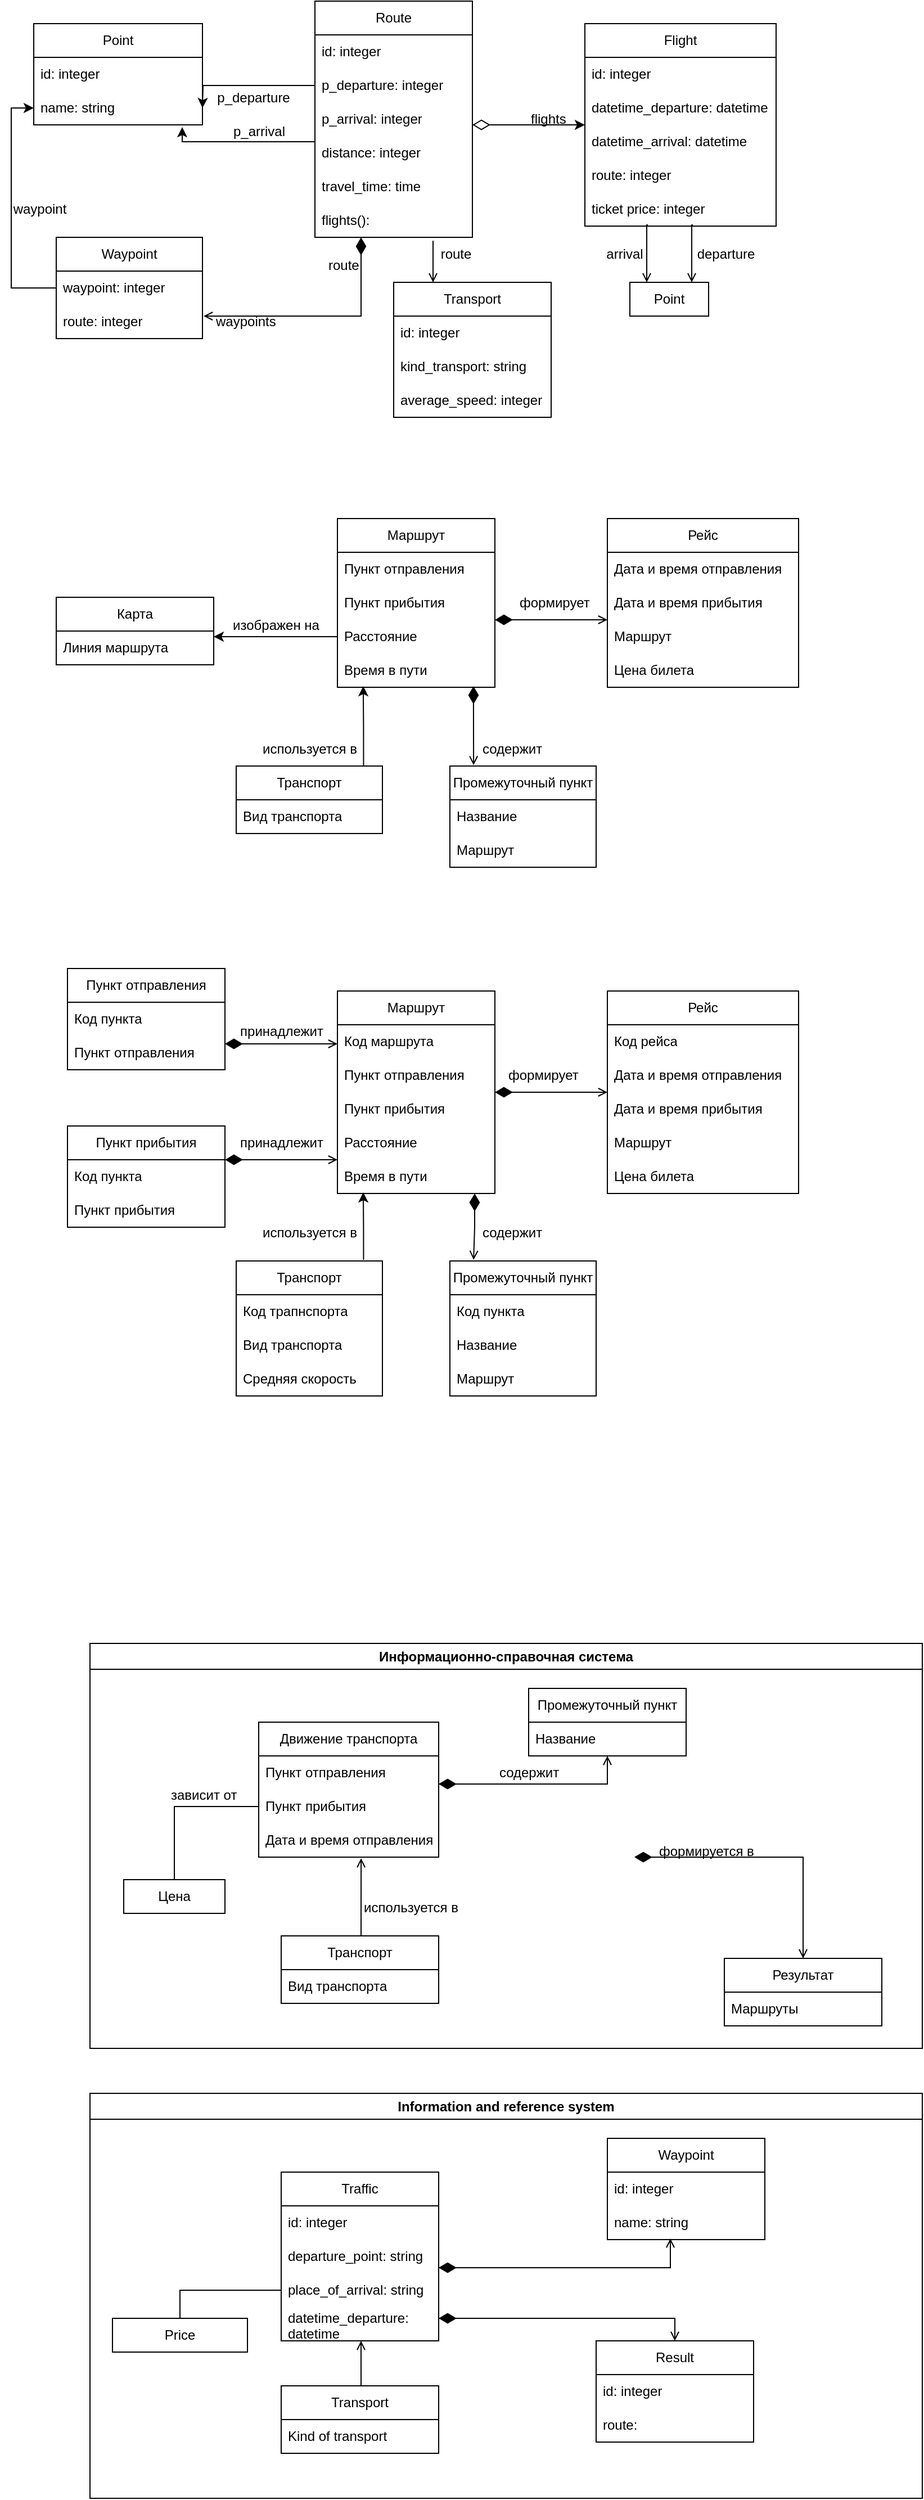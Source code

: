 <mxfile version="21.2.1" type="github">
  <diagram id="97Nrrohps93HSM1ZIezM" name="Страница 1">
    <mxGraphModel dx="1707" dy="2733" grid="1" gridSize="10" guides="1" tooltips="1" connect="1" arrows="1" fold="1" page="1" pageScale="1" pageWidth="827" pageHeight="1169" math="0" shadow="0">
      <root>
        <mxCell id="0" />
        <mxCell id="1" parent="0" />
        <mxCell id="limBzkKbLuW3zujK5Wkw-53" value="Информационно-справочная система" style="swimlane;whiteSpace=wrap;html=1;fillStyle=auto;fillColor=none;startSize=23;" parent="1" vertex="1">
          <mxGeometry x="-290" y="-40" width="740" height="360" as="geometry" />
        </mxCell>
        <mxCell id="hs1AKVTi57pS-7JipGtR-18" value="Результат" style="swimlane;fontStyle=0;childLayout=stackLayout;horizontal=1;startSize=30;horizontalStack=0;resizeParent=1;resizeParentMax=0;resizeLast=0;collapsible=1;marginBottom=0;whiteSpace=wrap;html=1;" parent="limBzkKbLuW3zujK5Wkw-53" vertex="1">
          <mxGeometry x="564" y="280" width="140" height="60" as="geometry" />
        </mxCell>
        <mxCell id="hs1AKVTi57pS-7JipGtR-19" value="Маршруты" style="text;strokeColor=none;fillColor=none;align=left;verticalAlign=middle;spacingLeft=4;spacingRight=4;overflow=hidden;points=[[0,0.5],[1,0.5]];portConstraint=eastwest;rotatable=0;whiteSpace=wrap;html=1;" parent="hs1AKVTi57pS-7JipGtR-18" vertex="1">
          <mxGeometry y="30" width="140" height="30" as="geometry" />
        </mxCell>
        <mxCell id="UtQ9GFkod9Umi4LKyU9r-1" value="Движение транспорта" style="swimlane;fontStyle=0;childLayout=stackLayout;horizontal=1;startSize=30;horizontalStack=0;resizeParent=1;resizeParentMax=0;resizeLast=0;collapsible=1;marginBottom=0;whiteSpace=wrap;html=1;" parent="limBzkKbLuW3zujK5Wkw-53" vertex="1">
          <mxGeometry x="150" y="70" width="160" height="120" as="geometry" />
        </mxCell>
        <mxCell id="UtQ9GFkod9Umi4LKyU9r-2" value="Пункт отправления" style="text;strokeColor=none;fillColor=none;align=left;verticalAlign=middle;spacingLeft=4;spacingRight=4;overflow=hidden;points=[[0,0.5],[1,0.5]];portConstraint=eastwest;rotatable=0;whiteSpace=wrap;html=1;" parent="UtQ9GFkod9Umi4LKyU9r-1" vertex="1">
          <mxGeometry y="30" width="160" height="30" as="geometry" />
        </mxCell>
        <mxCell id="UtQ9GFkod9Umi4LKyU9r-3" value="Пункт прибытия" style="text;strokeColor=none;fillColor=none;align=left;verticalAlign=middle;spacingLeft=4;spacingRight=4;overflow=hidden;points=[[0,0.5],[1,0.5]];portConstraint=eastwest;rotatable=0;whiteSpace=wrap;html=1;" parent="UtQ9GFkod9Umi4LKyU9r-1" vertex="1">
          <mxGeometry y="60" width="160" height="30" as="geometry" />
        </mxCell>
        <mxCell id="UtQ9GFkod9Umi4LKyU9r-4" value="Дата и время отправления" style="text;strokeColor=none;fillColor=none;align=left;verticalAlign=middle;spacingLeft=4;spacingRight=4;overflow=hidden;points=[[0,0.5],[1,0.5]];portConstraint=eastwest;rotatable=0;whiteSpace=wrap;html=1;" parent="UtQ9GFkod9Umi4LKyU9r-1" vertex="1">
          <mxGeometry y="90" width="160" height="30" as="geometry" />
        </mxCell>
        <mxCell id="UtQ9GFkod9Umi4LKyU9r-15" style="edgeStyle=orthogonalEdgeStyle;rounded=0;orthogonalLoop=1;jettySize=auto;html=1;exitX=0.5;exitY=0;exitDx=0;exitDy=0;endArrow=open;endFill=0;entryX=0.569;entryY=1.033;entryDx=0;entryDy=0;entryPerimeter=0;" parent="limBzkKbLuW3zujK5Wkw-53" source="UtQ9GFkod9Umi4LKyU9r-5" target="UtQ9GFkod9Umi4LKyU9r-4" edge="1">
          <mxGeometry relative="1" as="geometry">
            <mxPoint x="241" y="220" as="targetPoint" />
            <Array as="points">
              <mxPoint x="241" y="260" />
            </Array>
          </mxGeometry>
        </mxCell>
        <mxCell id="UtQ9GFkod9Umi4LKyU9r-5" value="Транспорт" style="swimlane;fontStyle=0;childLayout=stackLayout;horizontal=1;startSize=30;horizontalStack=0;resizeParent=1;resizeParentMax=0;resizeLast=0;collapsible=1;marginBottom=0;whiteSpace=wrap;html=1;" parent="limBzkKbLuW3zujK5Wkw-53" vertex="1">
          <mxGeometry x="170" y="260" width="140" height="60" as="geometry" />
        </mxCell>
        <mxCell id="UtQ9GFkod9Umi4LKyU9r-6" value="Вид транспорта" style="text;strokeColor=none;fillColor=none;align=left;verticalAlign=middle;spacingLeft=4;spacingRight=4;overflow=hidden;points=[[0,0.5],[1,0.5]];portConstraint=eastwest;rotatable=0;whiteSpace=wrap;html=1;" parent="UtQ9GFkod9Umi4LKyU9r-5" vertex="1">
          <mxGeometry y="30" width="140" height="30" as="geometry" />
        </mxCell>
        <mxCell id="UtQ9GFkod9Umi4LKyU9r-10" value="Промежуточный пункт" style="swimlane;fontStyle=0;childLayout=stackLayout;horizontal=1;startSize=30;horizontalStack=0;resizeParent=1;resizeParentMax=0;resizeLast=0;collapsible=1;marginBottom=0;whiteSpace=wrap;html=1;" parent="limBzkKbLuW3zujK5Wkw-53" vertex="1">
          <mxGeometry x="390" y="40" width="140" height="60" as="geometry" />
        </mxCell>
        <mxCell id="UtQ9GFkod9Umi4LKyU9r-11" value="Название" style="text;strokeColor=none;fillColor=none;align=left;verticalAlign=middle;spacingLeft=4;spacingRight=4;overflow=hidden;points=[[0,0.5],[1,0.5]];portConstraint=eastwest;rotatable=0;whiteSpace=wrap;html=1;" parent="UtQ9GFkod9Umi4LKyU9r-10" vertex="1">
          <mxGeometry y="30" width="140" height="30" as="geometry" />
        </mxCell>
        <mxCell id="UtQ9GFkod9Umi4LKyU9r-14" style="edgeStyle=orthogonalEdgeStyle;rounded=0;orthogonalLoop=1;jettySize=auto;html=1;exitX=1;exitY=0.833;exitDx=0;exitDy=0;startArrow=diamondThin;startFill=1;targetPerimeterSpacing=0;endSize=6;startSize=13;sourcePerimeterSpacing=0;exitPerimeter=0;endArrow=open;endFill=0;entryX=0.5;entryY=1;entryDx=0;entryDy=0;entryPerimeter=0;" parent="limBzkKbLuW3zujK5Wkw-53" source="UtQ9GFkod9Umi4LKyU9r-2" target="UtQ9GFkod9Umi4LKyU9r-11" edge="1">
          <mxGeometry relative="1" as="geometry">
            <mxPoint x="470" y="100" as="targetPoint" />
            <Array as="points">
              <mxPoint x="460" y="125" />
            </Array>
          </mxGeometry>
        </mxCell>
        <mxCell id="UtQ9GFkod9Umi4LKyU9r-24" style="edgeStyle=orthogonalEdgeStyle;rounded=0;orthogonalLoop=1;jettySize=auto;html=1;entryX=0;entryY=0.5;entryDx=0;entryDy=0;exitX=0.5;exitY=0;exitDx=0;exitDy=0;endArrow=none;endFill=0;" parent="limBzkKbLuW3zujK5Wkw-53" source="UtQ9GFkod9Umi4LKyU9r-16" target="UtQ9GFkod9Umi4LKyU9r-3" edge="1">
          <mxGeometry relative="1" as="geometry" />
        </mxCell>
        <mxCell id="UtQ9GFkod9Umi4LKyU9r-16" value="Цена" style="rounded=0;whiteSpace=wrap;html=1;" parent="limBzkKbLuW3zujK5Wkw-53" vertex="1">
          <mxGeometry x="30" y="210" width="90" height="30" as="geometry" />
        </mxCell>
        <mxCell id="UtQ9GFkod9Umi4LKyU9r-26" style="edgeStyle=orthogonalEdgeStyle;rounded=0;orthogonalLoop=1;jettySize=auto;html=1;startArrow=diamondThin;startFill=1;startSize=13;endArrow=open;endFill=0;exitX=1;exitY=0.333;exitDx=0;exitDy=0;exitPerimeter=0;entryX=0.5;entryY=0;entryDx=0;entryDy=0;" parent="limBzkKbLuW3zujK5Wkw-53" target="hs1AKVTi57pS-7JipGtR-18" edge="1">
          <mxGeometry relative="1" as="geometry">
            <mxPoint x="644" y="230" as="targetPoint" />
            <mxPoint x="484" y="189.99" as="sourcePoint" />
            <Array as="points">
              <mxPoint x="634" y="190" />
            </Array>
          </mxGeometry>
        </mxCell>
        <mxCell id="dVZdwRiWKrXidJ7NRsSz-2" value="зависит от" style="text;html=1;align=left;verticalAlign=middle;resizable=0;points=[];autosize=1;strokeColor=none;fillColor=none;" parent="limBzkKbLuW3zujK5Wkw-53" vertex="1">
          <mxGeometry x="70" y="120" width="80" height="30" as="geometry" />
        </mxCell>
        <mxCell id="dVZdwRiWKrXidJ7NRsSz-4" value="формируется в" style="text;html=1;align=left;verticalAlign=middle;resizable=0;points=[];autosize=1;strokeColor=none;fillColor=none;" parent="limBzkKbLuW3zujK5Wkw-53" vertex="1">
          <mxGeometry x="504" y="170" width="110" height="30" as="geometry" />
        </mxCell>
        <mxCell id="dVZdwRiWKrXidJ7NRsSz-5" value="используется в" style="text;html=1;align=center;verticalAlign=middle;resizable=0;points=[];autosize=1;strokeColor=none;fillColor=none;" parent="limBzkKbLuW3zujK5Wkw-53" vertex="1">
          <mxGeometry x="230" y="220" width="110" height="30" as="geometry" />
        </mxCell>
        <mxCell id="dVZdwRiWKrXidJ7NRsSz-6" value="содержит" style="text;html=1;align=center;verticalAlign=middle;resizable=0;points=[];autosize=1;strokeColor=none;fillColor=none;" parent="limBzkKbLuW3zujK5Wkw-53" vertex="1">
          <mxGeometry x="350" y="100" width="80" height="30" as="geometry" />
        </mxCell>
        <mxCell id="FtVRGpekKOMvpoK1d7Bo-1" value="Information and reference system" style="swimlane;whiteSpace=wrap;html=1;fillStyle=auto;fillColor=none;startSize=23;" parent="1" vertex="1">
          <mxGeometry x="-290" y="360" width="740" height="360" as="geometry" />
        </mxCell>
        <mxCell id="FtVRGpekKOMvpoK1d7Bo-4" value="Result" style="swimlane;fontStyle=0;childLayout=stackLayout;horizontal=1;startSize=30;horizontalStack=0;resizeParent=1;resizeParentMax=0;resizeLast=0;collapsible=1;marginBottom=0;whiteSpace=wrap;html=1;" parent="FtVRGpekKOMvpoK1d7Bo-1" vertex="1">
          <mxGeometry x="450" y="220" width="140" height="90" as="geometry" />
        </mxCell>
        <mxCell id="dVZdwRiWKrXidJ7NRsSz-14" value="id: integer" style="text;strokeColor=none;fillColor=none;align=left;verticalAlign=middle;spacingLeft=4;spacingRight=4;overflow=hidden;points=[[0,0.5],[1,0.5]];portConstraint=eastwest;rotatable=0;whiteSpace=wrap;html=1;" parent="FtVRGpekKOMvpoK1d7Bo-4" vertex="1">
          <mxGeometry y="30" width="140" height="30" as="geometry" />
        </mxCell>
        <mxCell id="FtVRGpekKOMvpoK1d7Bo-5" value="route:" style="text;strokeColor=none;fillColor=none;align=left;verticalAlign=middle;spacingLeft=4;spacingRight=4;overflow=hidden;points=[[0,0.5],[1,0.5]];portConstraint=eastwest;rotatable=0;whiteSpace=wrap;html=1;" parent="FtVRGpekKOMvpoK1d7Bo-4" vertex="1">
          <mxGeometry y="60" width="140" height="30" as="geometry" />
        </mxCell>
        <mxCell id="FtVRGpekKOMvpoK1d7Bo-6" value="Traffic" style="swimlane;fontStyle=0;childLayout=stackLayout;horizontal=1;startSize=30;horizontalStack=0;resizeParent=1;resizeParentMax=0;resizeLast=0;collapsible=1;marginBottom=0;whiteSpace=wrap;html=1;" parent="FtVRGpekKOMvpoK1d7Bo-1" vertex="1">
          <mxGeometry x="170" y="70" width="140" height="150" as="geometry" />
        </mxCell>
        <mxCell id="dVZdwRiWKrXidJ7NRsSz-12" value="id: integer" style="text;strokeColor=none;fillColor=none;align=left;verticalAlign=middle;spacingLeft=4;spacingRight=4;overflow=hidden;points=[[0,0.5],[1,0.5]];portConstraint=eastwest;rotatable=0;whiteSpace=wrap;html=1;" parent="FtVRGpekKOMvpoK1d7Bo-6" vertex="1">
          <mxGeometry y="30" width="140" height="30" as="geometry" />
        </mxCell>
        <mxCell id="FtVRGpekKOMvpoK1d7Bo-7" value="departure_point: string" style="text;strokeColor=none;fillColor=none;align=left;verticalAlign=middle;spacingLeft=4;spacingRight=4;overflow=hidden;points=[[0,0.5],[1,0.5]];portConstraint=eastwest;rotatable=0;whiteSpace=wrap;html=1;" parent="FtVRGpekKOMvpoK1d7Bo-6" vertex="1">
          <mxGeometry y="60" width="140" height="30" as="geometry" />
        </mxCell>
        <mxCell id="FtVRGpekKOMvpoK1d7Bo-8" value="place_of_arrival: string" style="text;strokeColor=none;fillColor=none;align=left;verticalAlign=middle;spacingLeft=4;spacingRight=4;overflow=hidden;points=[[0,0.5],[1,0.5]];portConstraint=eastwest;rotatable=0;whiteSpace=wrap;html=1;" parent="FtVRGpekKOMvpoK1d7Bo-6" vertex="1">
          <mxGeometry y="90" width="140" height="30" as="geometry" />
        </mxCell>
        <mxCell id="FtVRGpekKOMvpoK1d7Bo-9" value="datetime_departure: datetime" style="text;strokeColor=none;fillColor=none;align=left;verticalAlign=middle;spacingLeft=4;spacingRight=4;overflow=hidden;points=[[0,0.5],[1,0.5]];portConstraint=eastwest;rotatable=0;whiteSpace=wrap;html=1;" parent="FtVRGpekKOMvpoK1d7Bo-6" vertex="1">
          <mxGeometry y="120" width="140" height="30" as="geometry" />
        </mxCell>
        <mxCell id="FtVRGpekKOMvpoK1d7Bo-10" style="edgeStyle=orthogonalEdgeStyle;rounded=0;orthogonalLoop=1;jettySize=auto;html=1;exitX=0.5;exitY=0;exitDx=0;exitDy=0;endArrow=open;endFill=0;entryX=0.507;entryY=1;entryDx=0;entryDy=0;entryPerimeter=0;" parent="FtVRGpekKOMvpoK1d7Bo-1" source="FtVRGpekKOMvpoK1d7Bo-11" target="FtVRGpekKOMvpoK1d7Bo-9" edge="1">
          <mxGeometry relative="1" as="geometry">
            <mxPoint x="210" y="220" as="targetPoint" />
            <Array as="points">
              <mxPoint x="241" y="260" />
            </Array>
          </mxGeometry>
        </mxCell>
        <mxCell id="FtVRGpekKOMvpoK1d7Bo-11" value="Transport" style="swimlane;fontStyle=0;childLayout=stackLayout;horizontal=1;startSize=30;horizontalStack=0;resizeParent=1;resizeParentMax=0;resizeLast=0;collapsible=1;marginBottom=0;whiteSpace=wrap;html=1;" parent="FtVRGpekKOMvpoK1d7Bo-1" vertex="1">
          <mxGeometry x="170" y="260" width="140" height="60" as="geometry" />
        </mxCell>
        <mxCell id="FtVRGpekKOMvpoK1d7Bo-12" value="Kind of transport" style="text;strokeColor=none;fillColor=none;align=left;verticalAlign=middle;spacingLeft=4;spacingRight=4;overflow=hidden;points=[[0,0.5],[1,0.5]];portConstraint=eastwest;rotatable=0;whiteSpace=wrap;html=1;" parent="FtVRGpekKOMvpoK1d7Bo-11" vertex="1">
          <mxGeometry y="30" width="140" height="30" as="geometry" />
        </mxCell>
        <mxCell id="FtVRGpekKOMvpoK1d7Bo-13" value="Waypoint" style="swimlane;fontStyle=0;childLayout=stackLayout;horizontal=1;startSize=30;horizontalStack=0;resizeParent=1;resizeParentMax=0;resizeLast=0;collapsible=1;marginBottom=0;whiteSpace=wrap;html=1;" parent="FtVRGpekKOMvpoK1d7Bo-1" vertex="1">
          <mxGeometry x="460" y="40" width="140" height="90" as="geometry" />
        </mxCell>
        <mxCell id="dVZdwRiWKrXidJ7NRsSz-13" value="id: integer" style="text;strokeColor=none;fillColor=none;align=left;verticalAlign=middle;spacingLeft=4;spacingRight=4;overflow=hidden;points=[[0,0.5],[1,0.5]];portConstraint=eastwest;rotatable=0;whiteSpace=wrap;html=1;" parent="FtVRGpekKOMvpoK1d7Bo-13" vertex="1">
          <mxGeometry y="30" width="140" height="30" as="geometry" />
        </mxCell>
        <mxCell id="FtVRGpekKOMvpoK1d7Bo-14" value="name: string" style="text;strokeColor=none;fillColor=none;align=left;verticalAlign=middle;spacingLeft=4;spacingRight=4;overflow=hidden;points=[[0,0.5],[1,0.5]];portConstraint=eastwest;rotatable=0;whiteSpace=wrap;html=1;" parent="FtVRGpekKOMvpoK1d7Bo-13" vertex="1">
          <mxGeometry y="60" width="140" height="30" as="geometry" />
        </mxCell>
        <mxCell id="FtVRGpekKOMvpoK1d7Bo-15" style="edgeStyle=orthogonalEdgeStyle;rounded=0;orthogonalLoop=1;jettySize=auto;html=1;entryX=0.4;entryY=0.967;entryDx=0;entryDy=0;entryPerimeter=0;exitX=1;exitY=0.833;exitDx=0;exitDy=0;startArrow=diamondThin;startFill=1;targetPerimeterSpacing=0;endSize=6;startSize=13;sourcePerimeterSpacing=0;exitPerimeter=0;endArrow=open;endFill=0;" parent="FtVRGpekKOMvpoK1d7Bo-1" source="FtVRGpekKOMvpoK1d7Bo-7" target="FtVRGpekKOMvpoK1d7Bo-14" edge="1">
          <mxGeometry relative="1" as="geometry" />
        </mxCell>
        <mxCell id="FtVRGpekKOMvpoK1d7Bo-17" value="Price" style="rounded=0;whiteSpace=wrap;html=1;" parent="FtVRGpekKOMvpoK1d7Bo-1" vertex="1">
          <mxGeometry x="20" y="200" width="120" height="30" as="geometry" />
        </mxCell>
        <mxCell id="FtVRGpekKOMvpoK1d7Bo-18" style="edgeStyle=orthogonalEdgeStyle;rounded=0;orthogonalLoop=1;jettySize=auto;html=1;startArrow=diamondThin;startFill=1;startSize=13;endArrow=open;endFill=0;exitX=1;exitY=0.333;exitDx=0;exitDy=0;exitPerimeter=0;entryX=0.5;entryY=0;entryDx=0;entryDy=0;" parent="FtVRGpekKOMvpoK1d7Bo-1" source="FtVRGpekKOMvpoK1d7Bo-9" target="FtVRGpekKOMvpoK1d7Bo-4" edge="1">
          <mxGeometry relative="1" as="geometry">
            <mxPoint x="470" y="210" as="targetPoint" />
            <mxPoint x="320" y="170" as="sourcePoint" />
            <Array as="points">
              <mxPoint x="520" y="200" />
            </Array>
          </mxGeometry>
        </mxCell>
        <mxCell id="dVZdwRiWKrXidJ7NRsSz-7" style="edgeStyle=orthogonalEdgeStyle;rounded=0;orthogonalLoop=1;jettySize=auto;html=1;entryX=0;entryY=0.5;entryDx=0;entryDy=0;endArrow=none;endFill=0;" parent="FtVRGpekKOMvpoK1d7Bo-1" source="FtVRGpekKOMvpoK1d7Bo-17" target="FtVRGpekKOMvpoK1d7Bo-8" edge="1">
          <mxGeometry relative="1" as="geometry">
            <mxPoint x="45" y="272.5" as="sourcePoint" />
            <mxPoint x="140" y="307.5" as="targetPoint" />
          </mxGeometry>
        </mxCell>
        <mxCell id="dVZdwRiWKrXidJ7NRsSz-20" value="Промежуточный пункт" style="swimlane;fontStyle=0;childLayout=stackLayout;horizontal=1;startSize=30;horizontalStack=0;resizeParent=1;resizeParentMax=0;resizeLast=0;collapsible=1;marginBottom=0;whiteSpace=wrap;html=1;" parent="1" vertex="1">
          <mxGeometry x="30" y="-380" width="130" height="120" as="geometry" />
        </mxCell>
        <mxCell id="dVZdwRiWKrXidJ7NRsSz-52" value="Код пункта&amp;nbsp;" style="text;strokeColor=none;fillColor=none;align=left;verticalAlign=middle;spacingLeft=4;spacingRight=4;overflow=hidden;points=[[0,0.5],[1,0.5]];portConstraint=eastwest;rotatable=0;whiteSpace=wrap;html=1;" parent="dVZdwRiWKrXidJ7NRsSz-20" vertex="1">
          <mxGeometry y="30" width="130" height="30" as="geometry" />
        </mxCell>
        <mxCell id="dVZdwRiWKrXidJ7NRsSz-21" value="Название&amp;nbsp;" style="text;strokeColor=none;fillColor=none;align=left;verticalAlign=middle;spacingLeft=4;spacingRight=4;overflow=hidden;points=[[0,0.5],[1,0.5]];portConstraint=eastwest;rotatable=0;whiteSpace=wrap;html=1;" parent="dVZdwRiWKrXidJ7NRsSz-20" vertex="1">
          <mxGeometry y="60" width="130" height="30" as="geometry" />
        </mxCell>
        <mxCell id="dVZdwRiWKrXidJ7NRsSz-53" value="Маршрут" style="text;strokeColor=none;fillColor=none;align=left;verticalAlign=middle;spacingLeft=4;spacingRight=4;overflow=hidden;points=[[0,0.5],[1,0.5]];portConstraint=eastwest;rotatable=0;whiteSpace=wrap;html=1;" parent="dVZdwRiWKrXidJ7NRsSz-20" vertex="1">
          <mxGeometry y="90" width="130" height="30" as="geometry" />
        </mxCell>
        <mxCell id="dVZdwRiWKrXidJ7NRsSz-29" value="Пункт отправления" style="swimlane;fontStyle=0;childLayout=stackLayout;horizontal=1;startSize=30;horizontalStack=0;resizeParent=1;resizeParentMax=0;resizeLast=0;collapsible=1;marginBottom=0;whiteSpace=wrap;html=1;" parent="1" vertex="1">
          <mxGeometry x="-310" y="-640" width="140" height="90" as="geometry" />
        </mxCell>
        <mxCell id="dVZdwRiWKrXidJ7NRsSz-30" value="Код пункта" style="text;strokeColor=none;fillColor=none;align=left;verticalAlign=middle;spacingLeft=4;spacingRight=4;overflow=hidden;points=[[0,0.5],[1,0.5]];portConstraint=eastwest;rotatable=0;whiteSpace=wrap;html=1;" parent="dVZdwRiWKrXidJ7NRsSz-29" vertex="1">
          <mxGeometry y="30" width="140" height="30" as="geometry" />
        </mxCell>
        <mxCell id="dVZdwRiWKrXidJ7NRsSz-31" value="Пункт отправления" style="text;strokeColor=none;fillColor=none;align=left;verticalAlign=middle;spacingLeft=4;spacingRight=4;overflow=hidden;points=[[0,0.5],[1,0.5]];portConstraint=eastwest;rotatable=0;whiteSpace=wrap;html=1;" parent="dVZdwRiWKrXidJ7NRsSz-29" vertex="1">
          <mxGeometry y="60" width="140" height="30" as="geometry" />
        </mxCell>
        <mxCell id="dVZdwRiWKrXidJ7NRsSz-33" value="Пункт прибытия" style="swimlane;fontStyle=0;childLayout=stackLayout;horizontal=1;startSize=30;horizontalStack=0;resizeParent=1;resizeParentMax=0;resizeLast=0;collapsible=1;marginBottom=0;whiteSpace=wrap;html=1;" parent="1" vertex="1">
          <mxGeometry x="-310" y="-500" width="140" height="90" as="geometry" />
        </mxCell>
        <mxCell id="dVZdwRiWKrXidJ7NRsSz-34" value="Код пункта" style="text;strokeColor=none;fillColor=none;align=left;verticalAlign=middle;spacingLeft=4;spacingRight=4;overflow=hidden;points=[[0,0.5],[1,0.5]];portConstraint=eastwest;rotatable=0;whiteSpace=wrap;html=1;" parent="dVZdwRiWKrXidJ7NRsSz-33" vertex="1">
          <mxGeometry y="30" width="140" height="30" as="geometry" />
        </mxCell>
        <mxCell id="dVZdwRiWKrXidJ7NRsSz-35" value="Пункт прибытия" style="text;strokeColor=none;fillColor=none;align=left;verticalAlign=middle;spacingLeft=4;spacingRight=4;overflow=hidden;points=[[0,0.5],[1,0.5]];portConstraint=eastwest;rotatable=0;whiteSpace=wrap;html=1;" parent="dVZdwRiWKrXidJ7NRsSz-33" vertex="1">
          <mxGeometry y="60" width="140" height="30" as="geometry" />
        </mxCell>
        <mxCell id="dVZdwRiWKrXidJ7NRsSz-36" value="Маршрут" style="swimlane;fontStyle=0;childLayout=stackLayout;horizontal=1;startSize=30;horizontalStack=0;resizeParent=1;resizeParentMax=0;resizeLast=0;collapsible=1;marginBottom=0;whiteSpace=wrap;html=1;" parent="1" vertex="1">
          <mxGeometry x="-70" y="-620" width="140" height="180" as="geometry" />
        </mxCell>
        <mxCell id="dVZdwRiWKrXidJ7NRsSz-37" value="Код маршрута" style="text;strokeColor=none;fillColor=none;align=left;verticalAlign=middle;spacingLeft=4;spacingRight=4;overflow=hidden;points=[[0,0.5],[1,0.5]];portConstraint=eastwest;rotatable=0;whiteSpace=wrap;html=1;" parent="dVZdwRiWKrXidJ7NRsSz-36" vertex="1">
          <mxGeometry y="30" width="140" height="30" as="geometry" />
        </mxCell>
        <mxCell id="dVZdwRiWKrXidJ7NRsSz-39" value="Пункт отправления" style="text;strokeColor=none;fillColor=none;align=left;verticalAlign=middle;spacingLeft=4;spacingRight=4;overflow=hidden;points=[[0,0.5],[1,0.5]];portConstraint=eastwest;rotatable=0;whiteSpace=wrap;html=1;" parent="dVZdwRiWKrXidJ7NRsSz-36" vertex="1">
          <mxGeometry y="60" width="140" height="30" as="geometry" />
        </mxCell>
        <mxCell id="dVZdwRiWKrXidJ7NRsSz-40" value="Пункт прибытия" style="text;strokeColor=none;fillColor=none;align=left;verticalAlign=middle;spacingLeft=4;spacingRight=4;overflow=hidden;points=[[0,0.5],[1,0.5]];portConstraint=eastwest;rotatable=0;whiteSpace=wrap;html=1;" parent="dVZdwRiWKrXidJ7NRsSz-36" vertex="1">
          <mxGeometry y="90" width="140" height="30" as="geometry" />
        </mxCell>
        <mxCell id="dVZdwRiWKrXidJ7NRsSz-41" value="Расстояние&amp;nbsp;" style="text;strokeColor=none;fillColor=none;align=left;verticalAlign=middle;spacingLeft=4;spacingRight=4;overflow=hidden;points=[[0,0.5],[1,0.5]];portConstraint=eastwest;rotatable=0;whiteSpace=wrap;html=1;" parent="dVZdwRiWKrXidJ7NRsSz-36" vertex="1">
          <mxGeometry y="120" width="140" height="30" as="geometry" />
        </mxCell>
        <mxCell id="dVZdwRiWKrXidJ7NRsSz-45" value="Время в пути" style="text;strokeColor=none;fillColor=none;align=left;verticalAlign=middle;spacingLeft=4;spacingRight=4;overflow=hidden;points=[[0,0.5],[1,0.5]];portConstraint=eastwest;rotatable=0;whiteSpace=wrap;html=1;" parent="dVZdwRiWKrXidJ7NRsSz-36" vertex="1">
          <mxGeometry y="150" width="140" height="30" as="geometry" />
        </mxCell>
        <mxCell id="dVZdwRiWKrXidJ7NRsSz-46" value="Рейс" style="swimlane;fontStyle=0;childLayout=stackLayout;horizontal=1;startSize=30;horizontalStack=0;resizeParent=1;resizeParentMax=0;resizeLast=0;collapsible=1;marginBottom=0;whiteSpace=wrap;html=1;" parent="1" vertex="1">
          <mxGeometry x="170" y="-620" width="170" height="180" as="geometry" />
        </mxCell>
        <mxCell id="dVZdwRiWKrXidJ7NRsSz-47" value="Код рейса" style="text;strokeColor=none;fillColor=none;align=left;verticalAlign=middle;spacingLeft=4;spacingRight=4;overflow=hidden;points=[[0,0.5],[1,0.5]];portConstraint=eastwest;rotatable=0;whiteSpace=wrap;html=1;" parent="dVZdwRiWKrXidJ7NRsSz-46" vertex="1">
          <mxGeometry y="30" width="170" height="30" as="geometry" />
        </mxCell>
        <mxCell id="dVZdwRiWKrXidJ7NRsSz-48" value="Дата и время отправления" style="text;strokeColor=none;fillColor=none;align=left;verticalAlign=middle;spacingLeft=4;spacingRight=4;overflow=hidden;points=[[0,0.5],[1,0.5]];portConstraint=eastwest;rotatable=0;whiteSpace=wrap;html=1;" parent="dVZdwRiWKrXidJ7NRsSz-46" vertex="1">
          <mxGeometry y="60" width="170" height="30" as="geometry" />
        </mxCell>
        <mxCell id="dVZdwRiWKrXidJ7NRsSz-49" value="Дата и время прибытия" style="text;strokeColor=none;fillColor=none;align=left;verticalAlign=middle;spacingLeft=4;spacingRight=4;overflow=hidden;points=[[0,0.5],[1,0.5]];portConstraint=eastwest;rotatable=0;whiteSpace=wrap;html=1;" parent="dVZdwRiWKrXidJ7NRsSz-46" vertex="1">
          <mxGeometry y="90" width="170" height="30" as="geometry" />
        </mxCell>
        <mxCell id="dVZdwRiWKrXidJ7NRsSz-54" value="Маршрут" style="text;strokeColor=none;fillColor=none;align=left;verticalAlign=middle;spacingLeft=4;spacingRight=4;overflow=hidden;points=[[0,0.5],[1,0.5]];portConstraint=eastwest;rotatable=0;whiteSpace=wrap;html=1;" parent="dVZdwRiWKrXidJ7NRsSz-46" vertex="1">
          <mxGeometry y="120" width="170" height="30" as="geometry" />
        </mxCell>
        <mxCell id="dVZdwRiWKrXidJ7NRsSz-55" value="Цена билета" style="text;strokeColor=none;fillColor=none;align=left;verticalAlign=middle;spacingLeft=4;spacingRight=4;overflow=hidden;points=[[0,0.5],[1,0.5]];portConstraint=eastwest;rotatable=0;whiteSpace=wrap;html=1;" parent="dVZdwRiWKrXidJ7NRsSz-46" vertex="1">
          <mxGeometry y="150" width="170" height="30" as="geometry" />
        </mxCell>
        <mxCell id="dVZdwRiWKrXidJ7NRsSz-66" value="" style="edgeStyle=orthogonalEdgeStyle;rounded=0;orthogonalLoop=1;jettySize=auto;html=1;exitX=0.871;exitY=-0.008;exitDx=0;exitDy=0;exitPerimeter=0;entryX=0.164;entryY=0.967;entryDx=0;entryDy=0;entryPerimeter=0;" parent="1" source="dVZdwRiWKrXidJ7NRsSz-56" target="dVZdwRiWKrXidJ7NRsSz-45" edge="1">
          <mxGeometry relative="1" as="geometry">
            <mxPoint y="-440" as="targetPoint" />
          </mxGeometry>
        </mxCell>
        <mxCell id="dVZdwRiWKrXidJ7NRsSz-56" value="Транспорт" style="swimlane;fontStyle=0;childLayout=stackLayout;horizontal=1;startSize=30;horizontalStack=0;resizeParent=1;resizeParentMax=0;resizeLast=0;collapsible=1;marginBottom=0;whiteSpace=wrap;html=1;" parent="1" vertex="1">
          <mxGeometry x="-160" y="-380" width="130" height="120" as="geometry" />
        </mxCell>
        <mxCell id="dVZdwRiWKrXidJ7NRsSz-58" value="Код трапнспорта" style="text;strokeColor=none;fillColor=none;align=left;verticalAlign=middle;spacingLeft=4;spacingRight=4;overflow=hidden;points=[[0,0.5],[1,0.5]];portConstraint=eastwest;rotatable=0;whiteSpace=wrap;html=1;" parent="dVZdwRiWKrXidJ7NRsSz-56" vertex="1">
          <mxGeometry y="30" width="130" height="30" as="geometry" />
        </mxCell>
        <mxCell id="dVZdwRiWKrXidJ7NRsSz-57" value="Вид транспорта" style="text;strokeColor=none;fillColor=none;align=left;verticalAlign=middle;spacingLeft=4;spacingRight=4;overflow=hidden;points=[[0,0.5],[1,0.5]];portConstraint=eastwest;rotatable=0;whiteSpace=wrap;html=1;" parent="dVZdwRiWKrXidJ7NRsSz-56" vertex="1">
          <mxGeometry y="60" width="130" height="30" as="geometry" />
        </mxCell>
        <mxCell id="dVZdwRiWKrXidJ7NRsSz-59" value="Средняя скорость" style="text;strokeColor=none;fillColor=none;align=left;verticalAlign=middle;spacingLeft=4;spacingRight=4;overflow=hidden;points=[[0,0.5],[1,0.5]];portConstraint=eastwest;rotatable=0;whiteSpace=wrap;html=1;" parent="dVZdwRiWKrXidJ7NRsSz-56" vertex="1">
          <mxGeometry y="90" width="130" height="30" as="geometry" />
        </mxCell>
        <mxCell id="dVZdwRiWKrXidJ7NRsSz-60" style="edgeStyle=orthogonalEdgeStyle;rounded=0;orthogonalLoop=1;jettySize=auto;html=1;startArrow=diamondThin;startFill=1;startSize=13;endArrow=open;endFill=0;exitX=1;exitY=0.233;exitDx=0;exitDy=0;exitPerimeter=0;" parent="1" source="dVZdwRiWKrXidJ7NRsSz-31" edge="1">
          <mxGeometry relative="1" as="geometry">
            <mxPoint x="-70" y="-573" as="targetPoint" />
            <mxPoint x="-125" y="-630.01" as="sourcePoint" />
            <Array as="points" />
          </mxGeometry>
        </mxCell>
        <mxCell id="dVZdwRiWKrXidJ7NRsSz-68" style="edgeStyle=orthogonalEdgeStyle;rounded=0;orthogonalLoop=1;jettySize=auto;html=1;startArrow=diamondThin;startFill=1;startSize=13;endArrow=open;endFill=0;entryX=0;entryY=0;entryDx=0;entryDy=0;entryPerimeter=0;" parent="1" target="dVZdwRiWKrXidJ7NRsSz-49" edge="1">
          <mxGeometry relative="1" as="geometry">
            <mxPoint x="160" y="-530" as="targetPoint" />
            <mxPoint x="70" y="-530" as="sourcePoint" />
            <Array as="points">
              <mxPoint x="140" y="-530" />
              <mxPoint x="140" y="-530" />
            </Array>
          </mxGeometry>
        </mxCell>
        <mxCell id="dVZdwRiWKrXidJ7NRsSz-75" style="edgeStyle=orthogonalEdgeStyle;rounded=0;orthogonalLoop=1;jettySize=auto;html=1;startArrow=diamondThin;startFill=1;startSize=13;endArrow=open;endFill=0;entryX=0.162;entryY=-0.008;entryDx=0;entryDy=0;entryPerimeter=0;" parent="1" target="dVZdwRiWKrXidJ7NRsSz-20" edge="1">
          <mxGeometry relative="1" as="geometry">
            <mxPoint x="52" y="-380" as="targetPoint" />
            <mxPoint x="52" y="-440" as="sourcePoint" />
            <Array as="points">
              <mxPoint x="52" y="-410" />
              <mxPoint x="51" y="-410" />
            </Array>
          </mxGeometry>
        </mxCell>
        <mxCell id="dVZdwRiWKrXidJ7NRsSz-76" value="используется в" style="text;html=1;align=center;verticalAlign=middle;resizable=0;points=[];autosize=1;strokeColor=none;fillColor=none;" parent="1" vertex="1">
          <mxGeometry x="-150" y="-420" width="110" height="30" as="geometry" />
        </mxCell>
        <mxCell id="dVZdwRiWKrXidJ7NRsSz-77" value="содержит" style="text;html=1;align=center;verticalAlign=middle;resizable=0;points=[];autosize=1;strokeColor=none;fillColor=none;" parent="1" vertex="1">
          <mxGeometry x="20" y="-420" width="130" height="30" as="geometry" />
        </mxCell>
        <mxCell id="dVZdwRiWKrXidJ7NRsSz-78" value="формирует" style="text;html=1;align=left;verticalAlign=middle;resizable=0;points=[];autosize=1;strokeColor=none;fillColor=none;" parent="1" vertex="1">
          <mxGeometry x="80" y="-560" width="90" height="30" as="geometry" />
        </mxCell>
        <mxCell id="dVZdwRiWKrXidJ7NRsSz-82" value="принадлежит" style="text;html=1;align=center;verticalAlign=middle;resizable=0;points=[];autosize=1;strokeColor=none;fillColor=none;" parent="1" vertex="1">
          <mxGeometry x="-170" y="-599" width="100" height="30" as="geometry" />
        </mxCell>
        <mxCell id="dVZdwRiWKrXidJ7NRsSz-83" value="принадлежит" style="text;html=1;align=center;verticalAlign=middle;resizable=0;points=[];autosize=1;strokeColor=none;fillColor=none;" parent="1" vertex="1">
          <mxGeometry x="-170" y="-500" width="100" height="30" as="geometry" />
        </mxCell>
        <mxCell id="dVZdwRiWKrXidJ7NRsSz-85" style="edgeStyle=orthogonalEdgeStyle;rounded=0;orthogonalLoop=1;jettySize=auto;html=1;startArrow=diamondThin;startFill=1;startSize=13;endArrow=open;endFill=0;exitX=1;exitY=0.233;exitDx=0;exitDy=0;exitPerimeter=0;" parent="1" edge="1">
          <mxGeometry relative="1" as="geometry">
            <mxPoint x="-70" y="-470" as="targetPoint" />
            <mxPoint x="-170" y="-470" as="sourcePoint" />
            <Array as="points" />
          </mxGeometry>
        </mxCell>
        <mxCell id="dVZdwRiWKrXidJ7NRsSz-155" value="Промежуточный пункт" style="swimlane;fontStyle=0;childLayout=stackLayout;horizontal=1;startSize=30;horizontalStack=0;resizeParent=1;resizeParentMax=0;resizeLast=0;collapsible=1;marginBottom=0;whiteSpace=wrap;html=1;" parent="1" vertex="1">
          <mxGeometry x="30" y="-820" width="130" height="90" as="geometry" />
        </mxCell>
        <mxCell id="dVZdwRiWKrXidJ7NRsSz-157" value="Название&amp;nbsp;" style="text;strokeColor=none;fillColor=none;align=left;verticalAlign=middle;spacingLeft=4;spacingRight=4;overflow=hidden;points=[[0,0.5],[1,0.5]];portConstraint=eastwest;rotatable=0;whiteSpace=wrap;html=1;" parent="dVZdwRiWKrXidJ7NRsSz-155" vertex="1">
          <mxGeometry y="30" width="130" height="30" as="geometry" />
        </mxCell>
        <mxCell id="dVZdwRiWKrXidJ7NRsSz-158" value="Маршрут" style="text;strokeColor=none;fillColor=none;align=left;verticalAlign=middle;spacingLeft=4;spacingRight=4;overflow=hidden;points=[[0,0.5],[1,0.5]];portConstraint=eastwest;rotatable=0;whiteSpace=wrap;html=1;" parent="dVZdwRiWKrXidJ7NRsSz-155" vertex="1">
          <mxGeometry y="60" width="130" height="30" as="geometry" />
        </mxCell>
        <mxCell id="dVZdwRiWKrXidJ7NRsSz-159" value="Карта" style="swimlane;fontStyle=0;childLayout=stackLayout;horizontal=1;startSize=30;horizontalStack=0;resizeParent=1;resizeParentMax=0;resizeLast=0;collapsible=1;marginBottom=0;whiteSpace=wrap;html=1;" parent="1" vertex="1">
          <mxGeometry x="-320" y="-970" width="140" height="60" as="geometry" />
        </mxCell>
        <mxCell id="dVZdwRiWKrXidJ7NRsSz-161" value="Линия маршрута" style="text;strokeColor=none;fillColor=none;align=left;verticalAlign=middle;spacingLeft=4;spacingRight=4;overflow=hidden;points=[[0,0.5],[1,0.5]];portConstraint=eastwest;rotatable=0;whiteSpace=wrap;html=1;" parent="dVZdwRiWKrXidJ7NRsSz-159" vertex="1">
          <mxGeometry y="30" width="140" height="30" as="geometry" />
        </mxCell>
        <mxCell id="dVZdwRiWKrXidJ7NRsSz-165" value="Маршрут" style="swimlane;fontStyle=0;childLayout=stackLayout;horizontal=1;startSize=30;horizontalStack=0;resizeParent=1;resizeParentMax=0;resizeLast=0;collapsible=1;marginBottom=0;whiteSpace=wrap;html=1;" parent="1" vertex="1">
          <mxGeometry x="-70" y="-1040" width="140" height="150" as="geometry" />
        </mxCell>
        <mxCell id="dVZdwRiWKrXidJ7NRsSz-167" value="Пункт отправления" style="text;strokeColor=none;fillColor=none;align=left;verticalAlign=middle;spacingLeft=4;spacingRight=4;overflow=hidden;points=[[0,0.5],[1,0.5]];portConstraint=eastwest;rotatable=0;whiteSpace=wrap;html=1;" parent="dVZdwRiWKrXidJ7NRsSz-165" vertex="1">
          <mxGeometry y="30" width="140" height="30" as="geometry" />
        </mxCell>
        <mxCell id="dVZdwRiWKrXidJ7NRsSz-168" value="Пункт прибытия" style="text;strokeColor=none;fillColor=none;align=left;verticalAlign=middle;spacingLeft=4;spacingRight=4;overflow=hidden;points=[[0,0.5],[1,0.5]];portConstraint=eastwest;rotatable=0;whiteSpace=wrap;html=1;" parent="dVZdwRiWKrXidJ7NRsSz-165" vertex="1">
          <mxGeometry y="60" width="140" height="30" as="geometry" />
        </mxCell>
        <mxCell id="dVZdwRiWKrXidJ7NRsSz-169" value="Расстояние&amp;nbsp;" style="text;strokeColor=none;fillColor=none;align=left;verticalAlign=middle;spacingLeft=4;spacingRight=4;overflow=hidden;points=[[0,0.5],[1,0.5]];portConstraint=eastwest;rotatable=0;whiteSpace=wrap;html=1;" parent="dVZdwRiWKrXidJ7NRsSz-165" vertex="1">
          <mxGeometry y="90" width="140" height="30" as="geometry" />
        </mxCell>
        <mxCell id="dVZdwRiWKrXidJ7NRsSz-170" value="Время в пути" style="text;strokeColor=none;fillColor=none;align=left;verticalAlign=middle;spacingLeft=4;spacingRight=4;overflow=hidden;points=[[0,0.5],[1,0.5]];portConstraint=eastwest;rotatable=0;whiteSpace=wrap;html=1;" parent="dVZdwRiWKrXidJ7NRsSz-165" vertex="1">
          <mxGeometry y="120" width="140" height="30" as="geometry" />
        </mxCell>
        <mxCell id="dVZdwRiWKrXidJ7NRsSz-171" value="Рейс" style="swimlane;fontStyle=0;childLayout=stackLayout;horizontal=1;startSize=30;horizontalStack=0;resizeParent=1;resizeParentMax=0;resizeLast=0;collapsible=1;marginBottom=0;whiteSpace=wrap;html=1;" parent="1" vertex="1">
          <mxGeometry x="170" y="-1040" width="170" height="150" as="geometry" />
        </mxCell>
        <mxCell id="dVZdwRiWKrXidJ7NRsSz-173" value="Дата и время отправления" style="text;strokeColor=none;fillColor=none;align=left;verticalAlign=middle;spacingLeft=4;spacingRight=4;overflow=hidden;points=[[0,0.5],[1,0.5]];portConstraint=eastwest;rotatable=0;whiteSpace=wrap;html=1;" parent="dVZdwRiWKrXidJ7NRsSz-171" vertex="1">
          <mxGeometry y="30" width="170" height="30" as="geometry" />
        </mxCell>
        <mxCell id="dVZdwRiWKrXidJ7NRsSz-174" value="Дата и время прибытия" style="text;strokeColor=none;fillColor=none;align=left;verticalAlign=middle;spacingLeft=4;spacingRight=4;overflow=hidden;points=[[0,0.5],[1,0.5]];portConstraint=eastwest;rotatable=0;whiteSpace=wrap;html=1;" parent="dVZdwRiWKrXidJ7NRsSz-171" vertex="1">
          <mxGeometry y="60" width="170" height="30" as="geometry" />
        </mxCell>
        <mxCell id="dVZdwRiWKrXidJ7NRsSz-175" value="Маршрут" style="text;strokeColor=none;fillColor=none;align=left;verticalAlign=middle;spacingLeft=4;spacingRight=4;overflow=hidden;points=[[0,0.5],[1,0.5]];portConstraint=eastwest;rotatable=0;whiteSpace=wrap;html=1;" parent="dVZdwRiWKrXidJ7NRsSz-171" vertex="1">
          <mxGeometry y="90" width="170" height="30" as="geometry" />
        </mxCell>
        <mxCell id="dVZdwRiWKrXidJ7NRsSz-176" value="Цена билета" style="text;strokeColor=none;fillColor=none;align=left;verticalAlign=middle;spacingLeft=4;spacingRight=4;overflow=hidden;points=[[0,0.5],[1,0.5]];portConstraint=eastwest;rotatable=0;whiteSpace=wrap;html=1;" parent="dVZdwRiWKrXidJ7NRsSz-171" vertex="1">
          <mxGeometry y="120" width="170" height="30" as="geometry" />
        </mxCell>
        <mxCell id="dVZdwRiWKrXidJ7NRsSz-177" value="" style="edgeStyle=orthogonalEdgeStyle;rounded=0;orthogonalLoop=1;jettySize=auto;html=1;exitX=0.871;exitY=-0.008;exitDx=0;exitDy=0;exitPerimeter=0;entryX=0.164;entryY=0.967;entryDx=0;entryDy=0;entryPerimeter=0;" parent="1" source="dVZdwRiWKrXidJ7NRsSz-178" target="dVZdwRiWKrXidJ7NRsSz-170" edge="1">
          <mxGeometry relative="1" as="geometry">
            <mxPoint y="-860" as="targetPoint" />
          </mxGeometry>
        </mxCell>
        <mxCell id="dVZdwRiWKrXidJ7NRsSz-178" value="Транспорт" style="swimlane;fontStyle=0;childLayout=stackLayout;horizontal=1;startSize=30;horizontalStack=0;resizeParent=1;resizeParentMax=0;resizeLast=0;collapsible=1;marginBottom=0;whiteSpace=wrap;html=1;" parent="1" vertex="1">
          <mxGeometry x="-160" y="-820" width="130" height="60" as="geometry" />
        </mxCell>
        <mxCell id="dVZdwRiWKrXidJ7NRsSz-180" value="Вид транспорта" style="text;strokeColor=none;fillColor=none;align=left;verticalAlign=middle;spacingLeft=4;spacingRight=4;overflow=hidden;points=[[0,0.5],[1,0.5]];portConstraint=eastwest;rotatable=0;whiteSpace=wrap;html=1;" parent="dVZdwRiWKrXidJ7NRsSz-178" vertex="1">
          <mxGeometry y="30" width="130" height="30" as="geometry" />
        </mxCell>
        <mxCell id="dVZdwRiWKrXidJ7NRsSz-183" style="edgeStyle=orthogonalEdgeStyle;rounded=0;orthogonalLoop=1;jettySize=auto;html=1;startArrow=diamondThin;startFill=1;startSize=13;endArrow=open;endFill=0;" parent="1" edge="1">
          <mxGeometry relative="1" as="geometry">
            <mxPoint x="170" y="-950" as="targetPoint" />
            <mxPoint x="70" y="-950" as="sourcePoint" />
            <Array as="points">
              <mxPoint x="140" y="-950" />
              <mxPoint x="140" y="-950" />
            </Array>
          </mxGeometry>
        </mxCell>
        <mxCell id="dVZdwRiWKrXidJ7NRsSz-184" style="edgeStyle=orthogonalEdgeStyle;rounded=0;orthogonalLoop=1;jettySize=auto;html=1;startArrow=diamondThin;startFill=1;startSize=13;endArrow=open;endFill=0;entryX=0.162;entryY=-0.008;entryDx=0;entryDy=0;entryPerimeter=0;exitX=0.864;exitY=0.967;exitDx=0;exitDy=0;exitPerimeter=0;" parent="1" source="dVZdwRiWKrXidJ7NRsSz-170" target="dVZdwRiWKrXidJ7NRsSz-155" edge="1">
          <mxGeometry relative="1" as="geometry">
            <mxPoint x="52" y="-800" as="targetPoint" />
            <mxPoint x="52" y="-860" as="sourcePoint" />
            <Array as="points" />
          </mxGeometry>
        </mxCell>
        <mxCell id="dVZdwRiWKrXidJ7NRsSz-185" value="используется в" style="text;html=1;align=center;verticalAlign=middle;resizable=0;points=[];autosize=1;strokeColor=none;fillColor=none;" parent="1" vertex="1">
          <mxGeometry x="-150" y="-850" width="110" height="30" as="geometry" />
        </mxCell>
        <mxCell id="dVZdwRiWKrXidJ7NRsSz-186" value="содержит" style="text;html=1;align=center;verticalAlign=middle;resizable=0;points=[];autosize=1;strokeColor=none;fillColor=none;" parent="1" vertex="1">
          <mxGeometry x="20" y="-850" width="130" height="30" as="geometry" />
        </mxCell>
        <mxCell id="dVZdwRiWKrXidJ7NRsSz-187" value="формирует" style="text;html=1;align=left;verticalAlign=middle;resizable=0;points=[];autosize=1;strokeColor=none;fillColor=none;" parent="1" vertex="1">
          <mxGeometry x="90" y="-980" width="90" height="30" as="geometry" />
        </mxCell>
        <mxCell id="dVZdwRiWKrXidJ7NRsSz-188" value="изображен на" style="text;html=1;align=center;verticalAlign=middle;resizable=0;points=[];autosize=1;strokeColor=none;fillColor=none;" parent="1" vertex="1">
          <mxGeometry x="-175" y="-960" width="100" height="30" as="geometry" />
        </mxCell>
        <mxCell id="dVZdwRiWKrXidJ7NRsSz-194" value="Waypoint" style="swimlane;fontStyle=0;childLayout=stackLayout;horizontal=1;startSize=30;horizontalStack=0;resizeParent=1;resizeParentMax=0;resizeLast=0;collapsible=1;marginBottom=0;whiteSpace=wrap;html=1;" parent="1" vertex="1">
          <mxGeometry x="-320" y="-1290" width="130" height="90" as="geometry" />
        </mxCell>
        <mxCell id="dVZdwRiWKrXidJ7NRsSz-196" value="waypoint: integer" style="text;strokeColor=none;fillColor=none;align=left;verticalAlign=middle;spacingLeft=4;spacingRight=4;overflow=hidden;points=[[0,0.5],[1,0.5]];portConstraint=eastwest;rotatable=0;whiteSpace=wrap;html=1;" parent="dVZdwRiWKrXidJ7NRsSz-194" vertex="1">
          <mxGeometry y="30" width="130" height="30" as="geometry" />
        </mxCell>
        <mxCell id="dVZdwRiWKrXidJ7NRsSz-197" value="route: integer" style="text;strokeColor=none;fillColor=none;align=left;verticalAlign=middle;spacingLeft=4;spacingRight=4;overflow=hidden;points=[[0,0.5],[1,0.5]];portConstraint=eastwest;rotatable=0;whiteSpace=wrap;html=1;" parent="dVZdwRiWKrXidJ7NRsSz-194" vertex="1">
          <mxGeometry y="60" width="130" height="30" as="geometry" />
        </mxCell>
        <mxCell id="dVZdwRiWKrXidJ7NRsSz-198" value="Point" style="swimlane;fontStyle=0;childLayout=stackLayout;horizontal=1;startSize=30;horizontalStack=0;resizeParent=1;resizeParentMax=0;resizeLast=0;collapsible=1;marginBottom=0;whiteSpace=wrap;html=1;" parent="1" vertex="1">
          <mxGeometry x="-340" y="-1480" width="150" height="90" as="geometry" />
        </mxCell>
        <mxCell id="dVZdwRiWKrXidJ7NRsSz-199" value="id: integer" style="text;strokeColor=none;fillColor=none;align=left;verticalAlign=middle;spacingLeft=4;spacingRight=4;overflow=hidden;points=[[0,0.5],[1,0.5]];portConstraint=eastwest;rotatable=0;whiteSpace=wrap;html=1;" parent="dVZdwRiWKrXidJ7NRsSz-198" vertex="1">
          <mxGeometry y="30" width="150" height="30" as="geometry" />
        </mxCell>
        <mxCell id="SLdw_Qt_2U2dr2Fla-PA-2" value="&lt;span style=&quot;color: rgb(0, 0, 0); font-family: Helvetica; font-size: 12px; font-style: normal; font-variant-ligatures: normal; font-variant-caps: normal; font-weight: 400; letter-spacing: normal; orphans: 2; text-align: left; text-indent: 0px; text-transform: none; widows: 2; word-spacing: 0px; -webkit-text-stroke-width: 0px; background-color: rgb(251, 251, 251); text-decoration-thickness: initial; text-decoration-style: initial; text-decoration-color: initial; float: none; display: inline !important;&quot;&gt;name: string&lt;/span&gt;" style="text;strokeColor=none;fillColor=none;align=left;verticalAlign=middle;spacingLeft=4;spacingRight=4;overflow=hidden;points=[[0,0.5],[1,0.5]];portConstraint=eastwest;rotatable=0;whiteSpace=wrap;html=1;" parent="dVZdwRiWKrXidJ7NRsSz-198" vertex="1">
          <mxGeometry y="60" width="150" height="30" as="geometry" />
        </mxCell>
        <mxCell id="dVZdwRiWKrXidJ7NRsSz-204" value="Route" style="swimlane;fontStyle=0;childLayout=stackLayout;horizontal=1;startSize=30;horizontalStack=0;resizeParent=1;resizeParentMax=0;resizeLast=0;collapsible=1;marginBottom=0;whiteSpace=wrap;html=1;" parent="1" vertex="1">
          <mxGeometry x="-90" y="-1500" width="140" height="210" as="geometry" />
        </mxCell>
        <mxCell id="dVZdwRiWKrXidJ7NRsSz-205" value="id: integer" style="text;strokeColor=none;fillColor=none;align=left;verticalAlign=middle;spacingLeft=4;spacingRight=4;overflow=hidden;points=[[0,0.5],[1,0.5]];portConstraint=eastwest;rotatable=0;whiteSpace=wrap;html=1;" parent="dVZdwRiWKrXidJ7NRsSz-204" vertex="1">
          <mxGeometry y="30" width="140" height="30" as="geometry" />
        </mxCell>
        <mxCell id="dVZdwRiWKrXidJ7NRsSz-206" value="p_departure: integer" style="text;strokeColor=none;fillColor=none;align=left;verticalAlign=middle;spacingLeft=4;spacingRight=4;overflow=hidden;points=[[0,0.5],[1,0.5]];portConstraint=eastwest;rotatable=0;whiteSpace=wrap;html=1;" parent="dVZdwRiWKrXidJ7NRsSz-204" vertex="1">
          <mxGeometry y="60" width="140" height="30" as="geometry" />
        </mxCell>
        <mxCell id="dVZdwRiWKrXidJ7NRsSz-207" value="p_arrival: integer" style="text;strokeColor=none;fillColor=none;align=left;verticalAlign=middle;spacingLeft=4;spacingRight=4;overflow=hidden;points=[[0,0.5],[1,0.5]];portConstraint=eastwest;rotatable=0;whiteSpace=wrap;html=1;" parent="dVZdwRiWKrXidJ7NRsSz-204" vertex="1">
          <mxGeometry y="90" width="140" height="30" as="geometry" />
        </mxCell>
        <mxCell id="dVZdwRiWKrXidJ7NRsSz-208" value="distance: integer" style="text;strokeColor=none;fillColor=none;align=left;verticalAlign=middle;spacingLeft=4;spacingRight=4;overflow=hidden;points=[[0,0.5],[1,0.5]];portConstraint=eastwest;rotatable=0;whiteSpace=wrap;html=1;" parent="dVZdwRiWKrXidJ7NRsSz-204" vertex="1">
          <mxGeometry y="120" width="140" height="30" as="geometry" />
        </mxCell>
        <mxCell id="dVZdwRiWKrXidJ7NRsSz-209" value="travel_time: time" style="text;strokeColor=none;fillColor=none;align=left;verticalAlign=middle;spacingLeft=4;spacingRight=4;overflow=hidden;points=[[0,0.5],[1,0.5]];portConstraint=eastwest;rotatable=0;whiteSpace=wrap;html=1;" parent="dVZdwRiWKrXidJ7NRsSz-204" vertex="1">
          <mxGeometry y="150" width="140" height="30" as="geometry" />
        </mxCell>
        <mxCell id="6xrNxH65gMEN3On_Jd7e-13" value="flights():" style="text;strokeColor=none;fillColor=none;align=left;verticalAlign=middle;spacingLeft=4;spacingRight=4;overflow=hidden;points=[[0,0.5],[1,0.5]];portConstraint=eastwest;rotatable=0;whiteSpace=wrap;html=1;" parent="dVZdwRiWKrXidJ7NRsSz-204" vertex="1">
          <mxGeometry y="180" width="140" height="30" as="geometry" />
        </mxCell>
        <mxCell id="dVZdwRiWKrXidJ7NRsSz-210" value="Flight" style="swimlane;fontStyle=0;childLayout=stackLayout;horizontal=1;startSize=30;horizontalStack=0;resizeParent=1;resizeParentMax=0;resizeLast=0;collapsible=1;marginBottom=0;whiteSpace=wrap;html=1;" parent="1" vertex="1">
          <mxGeometry x="150" y="-1480" width="170" height="180" as="geometry" />
        </mxCell>
        <mxCell id="dVZdwRiWKrXidJ7NRsSz-211" value="id: integer" style="text;strokeColor=none;fillColor=none;align=left;verticalAlign=middle;spacingLeft=4;spacingRight=4;overflow=hidden;points=[[0,0.5],[1,0.5]];portConstraint=eastwest;rotatable=0;whiteSpace=wrap;html=1;" parent="dVZdwRiWKrXidJ7NRsSz-210" vertex="1">
          <mxGeometry y="30" width="170" height="30" as="geometry" />
        </mxCell>
        <mxCell id="dVZdwRiWKrXidJ7NRsSz-212" value="datetime_departure: datetime" style="text;strokeColor=none;fillColor=none;align=left;verticalAlign=middle;spacingLeft=4;spacingRight=4;overflow=hidden;points=[[0,0.5],[1,0.5]];portConstraint=eastwest;rotatable=0;whiteSpace=wrap;html=1;" parent="dVZdwRiWKrXidJ7NRsSz-210" vertex="1">
          <mxGeometry y="60" width="170" height="30" as="geometry" />
        </mxCell>
        <mxCell id="dVZdwRiWKrXidJ7NRsSz-213" value="datetime_arrival: datetime" style="text;strokeColor=none;fillColor=none;align=left;verticalAlign=middle;spacingLeft=4;spacingRight=4;overflow=hidden;points=[[0,0.5],[1,0.5]];portConstraint=eastwest;rotatable=0;whiteSpace=wrap;html=1;" parent="dVZdwRiWKrXidJ7NRsSz-210" vertex="1">
          <mxGeometry y="90" width="170" height="30" as="geometry" />
        </mxCell>
        <mxCell id="dVZdwRiWKrXidJ7NRsSz-214" value="route: integer" style="text;strokeColor=none;fillColor=none;align=left;verticalAlign=middle;spacingLeft=4;spacingRight=4;overflow=hidden;points=[[0,0.5],[1,0.5]];portConstraint=eastwest;rotatable=0;whiteSpace=wrap;html=1;" parent="dVZdwRiWKrXidJ7NRsSz-210" vertex="1">
          <mxGeometry y="120" width="170" height="30" as="geometry" />
        </mxCell>
        <mxCell id="dVZdwRiWKrXidJ7NRsSz-215" value="ticket price: integer" style="text;strokeColor=none;fillColor=none;align=left;verticalAlign=middle;spacingLeft=4;spacingRight=4;overflow=hidden;points=[[0,0.5],[1,0.5]];portConstraint=eastwest;rotatable=0;whiteSpace=wrap;html=1;" parent="dVZdwRiWKrXidJ7NRsSz-210" vertex="1">
          <mxGeometry y="150" width="170" height="30" as="geometry" />
        </mxCell>
        <mxCell id="dVZdwRiWKrXidJ7NRsSz-216" value="" style="edgeStyle=orthogonalEdgeStyle;rounded=0;orthogonalLoop=1;jettySize=auto;html=1;endArrow=none;endFill=0;startArrow=open;startFill=0;exitX=0.25;exitY=0;exitDx=0;exitDy=0;entryX=0.75;entryY=1.1;entryDx=0;entryDy=0;entryPerimeter=0;" parent="1" source="dVZdwRiWKrXidJ7NRsSz-217" target="6xrNxH65gMEN3On_Jd7e-13" edge="1">
          <mxGeometry relative="1" as="geometry">
            <mxPoint x="10" y="-1300" as="targetPoint" />
            <Array as="points" />
            <mxPoint x="20" y="-1270" as="sourcePoint" />
          </mxGeometry>
        </mxCell>
        <mxCell id="dVZdwRiWKrXidJ7NRsSz-217" value="Transport" style="swimlane;fontStyle=0;childLayout=stackLayout;horizontal=1;startSize=30;horizontalStack=0;resizeParent=1;resizeParentMax=0;resizeLast=0;collapsible=1;marginBottom=0;whiteSpace=wrap;html=1;" parent="1" vertex="1">
          <mxGeometry x="-20" y="-1250" width="140" height="120" as="geometry" />
        </mxCell>
        <mxCell id="dVZdwRiWKrXidJ7NRsSz-218" value="id: integer" style="text;strokeColor=none;fillColor=none;align=left;verticalAlign=middle;spacingLeft=4;spacingRight=4;overflow=hidden;points=[[0,0.5],[1,0.5]];portConstraint=eastwest;rotatable=0;whiteSpace=wrap;html=1;" parent="dVZdwRiWKrXidJ7NRsSz-217" vertex="1">
          <mxGeometry y="30" width="140" height="30" as="geometry" />
        </mxCell>
        <mxCell id="dVZdwRiWKrXidJ7NRsSz-219" value="kind_transport: string" style="text;strokeColor=none;fillColor=none;align=left;verticalAlign=middle;spacingLeft=4;spacingRight=4;overflow=hidden;points=[[0,0.5],[1,0.5]];portConstraint=eastwest;rotatable=0;whiteSpace=wrap;html=1;" parent="dVZdwRiWKrXidJ7NRsSz-217" vertex="1">
          <mxGeometry y="60" width="140" height="30" as="geometry" />
        </mxCell>
        <mxCell id="dVZdwRiWKrXidJ7NRsSz-220" value="average_speed: integer" style="text;strokeColor=none;fillColor=none;align=left;verticalAlign=middle;spacingLeft=4;spacingRight=4;overflow=hidden;points=[[0,0.5],[1,0.5]];portConstraint=eastwest;rotatable=0;whiteSpace=wrap;html=1;" parent="dVZdwRiWKrXidJ7NRsSz-217" vertex="1">
          <mxGeometry y="90" width="140" height="30" as="geometry" />
        </mxCell>
        <mxCell id="dVZdwRiWKrXidJ7NRsSz-222" style="edgeStyle=orthogonalEdgeStyle;rounded=0;orthogonalLoop=1;jettySize=auto;html=1;startArrow=diamondThin;startFill=0;startSize=13;endArrow=classic;endFill=1;entryX=0;entryY=0;entryDx=0;entryDy=0;entryPerimeter=0;" parent="1" target="dVZdwRiWKrXidJ7NRsSz-213" edge="1">
          <mxGeometry relative="1" as="geometry">
            <mxPoint x="140" y="-1390" as="targetPoint" />
            <mxPoint x="50" y="-1390" as="sourcePoint" />
            <Array as="points">
              <mxPoint x="120" y="-1390" />
              <mxPoint x="120" y="-1390" />
            </Array>
          </mxGeometry>
        </mxCell>
        <mxCell id="dVZdwRiWKrXidJ7NRsSz-224" value="route" style="text;html=1;align=center;verticalAlign=middle;resizable=0;points=[];autosize=1;strokeColor=none;fillColor=none;" parent="1" vertex="1">
          <mxGeometry x="10" y="-1290" width="50" height="30" as="geometry" />
        </mxCell>
        <mxCell id="dVZdwRiWKrXidJ7NRsSz-226" value="flights" style="text;html=1;align=left;verticalAlign=middle;resizable=0;points=[];autosize=1;strokeColor=none;fillColor=none;" parent="1" vertex="1">
          <mxGeometry x="100" y="-1410" width="50" height="30" as="geometry" />
        </mxCell>
        <mxCell id="SLdw_Qt_2U2dr2Fla-PA-6" style="edgeStyle=orthogonalEdgeStyle;rounded=0;orthogonalLoop=1;jettySize=auto;html=1;entryX=1;entryY=0.5;entryDx=0;entryDy=0;" parent="1" source="dVZdwRiWKrXidJ7NRsSz-206" edge="1">
          <mxGeometry relative="1" as="geometry">
            <mxPoint x="-190" y="-1405" as="targetPoint" />
          </mxGeometry>
        </mxCell>
        <mxCell id="SLdw_Qt_2U2dr2Fla-PA-7" style="edgeStyle=orthogonalEdgeStyle;rounded=0;orthogonalLoop=1;jettySize=auto;html=1;exitX=0;exitY=0.5;exitDx=0;exitDy=0;entryX=0.88;entryY=1.067;entryDx=0;entryDy=0;entryPerimeter=0;" parent="1" source="dVZdwRiWKrXidJ7NRsSz-207" target="SLdw_Qt_2U2dr2Fla-PA-2" edge="1">
          <mxGeometry relative="1" as="geometry">
            <Array as="points">
              <mxPoint x="-208" y="-1375" />
            </Array>
          </mxGeometry>
        </mxCell>
        <mxCell id="SLdw_Qt_2U2dr2Fla-PA-10" value="p_departure" style="text;html=1;align=center;verticalAlign=middle;resizable=0;points=[];autosize=1;strokeColor=none;fillColor=none;" parent="1" vertex="1">
          <mxGeometry x="-190" y="-1429" width="90" height="30" as="geometry" />
        </mxCell>
        <mxCell id="SLdw_Qt_2U2dr2Fla-PA-11" value="p_arrival" style="text;html=1;align=center;verticalAlign=middle;resizable=0;points=[];autosize=1;strokeColor=none;fillColor=none;" parent="1" vertex="1">
          <mxGeometry x="-175" y="-1399" width="70" height="30" as="geometry" />
        </mxCell>
        <mxCell id="dVZdwRiWKrXidJ7NRsSz-221" style="edgeStyle=orthogonalEdgeStyle;rounded=0;orthogonalLoop=1;jettySize=auto;html=1;startArrow=open;startFill=0;startSize=6;endArrow=diamondThin;endFill=1;endSize=13;" parent="1" target="dVZdwRiWKrXidJ7NRsSz-204" edge="1">
          <mxGeometry relative="1" as="geometry">
            <mxPoint x="67" y="-1235" as="targetPoint" />
            <mxPoint x="-189" y="-1220" as="sourcePoint" />
            <Array as="points">
              <mxPoint x="-49" y="-1220" />
            </Array>
          </mxGeometry>
        </mxCell>
        <mxCell id="SLdw_Qt_2U2dr2Fla-PA-4" value="waypoints" style="text;html=1;align=left;verticalAlign=middle;resizable=0;points=[];autosize=1;strokeColor=none;fillColor=none;" parent="1" vertex="1">
          <mxGeometry x="-180" y="-1230" width="80" height="30" as="geometry" />
        </mxCell>
        <mxCell id="SLdw_Qt_2U2dr2Fla-PA-23" style="edgeStyle=orthogonalEdgeStyle;rounded=0;orthogonalLoop=1;jettySize=auto;html=1;exitX=0;exitY=0.5;exitDx=0;exitDy=0;entryX=0;entryY=0.5;entryDx=0;entryDy=0;endArrow=none;endFill=0;startArrow=classic;startFill=1;" parent="1" source="SLdw_Qt_2U2dr2Fla-PA-2" target="dVZdwRiWKrXidJ7NRsSz-196" edge="1">
          <mxGeometry relative="1" as="geometry">
            <mxPoint x="-340" y="-1345" as="sourcePoint" />
            <Array as="points">
              <mxPoint x="-360" y="-1405" />
              <mxPoint x="-360" y="-1245" />
            </Array>
          </mxGeometry>
        </mxCell>
        <mxCell id="SLdw_Qt_2U2dr2Fla-PA-24" value="waypoint" style="text;html=1;align=center;verticalAlign=middle;resizable=0;points=[];autosize=1;strokeColor=none;fillColor=none;" parent="1" vertex="1">
          <mxGeometry x="-370" y="-1330" width="70" height="30" as="geometry" />
        </mxCell>
        <mxCell id="6xrNxH65gMEN3On_Jd7e-2" value="route" style="text;html=1;align=left;verticalAlign=middle;resizable=0;points=[];autosize=1;strokeColor=none;fillColor=none;" parent="1" vertex="1">
          <mxGeometry x="-80" y="-1280" width="50" height="30" as="geometry" />
        </mxCell>
        <mxCell id="6xrNxH65gMEN3On_Jd7e-7" value="Point" style="rounded=0;whiteSpace=wrap;html=1;" parent="1" vertex="1">
          <mxGeometry x="190" y="-1250" width="70" height="30" as="geometry" />
        </mxCell>
        <mxCell id="6xrNxH65gMEN3On_Jd7e-9" value="" style="edgeStyle=orthogonalEdgeStyle;rounded=0;orthogonalLoop=1;jettySize=auto;html=1;endArrow=none;endFill=0;startArrow=open;startFill=0;exitX=0.25;exitY=0;exitDx=0;exitDy=0;entryX=0.757;entryY=0.967;entryDx=0;entryDy=0;entryPerimeter=0;" parent="1" edge="1">
          <mxGeometry relative="1" as="geometry">
            <mxPoint x="206" y="-1301" as="targetPoint" />
            <Array as="points">
              <mxPoint x="205" y="-1301" />
            </Array>
            <mxPoint x="205" y="-1250" as="sourcePoint" />
          </mxGeometry>
        </mxCell>
        <mxCell id="6xrNxH65gMEN3On_Jd7e-10" value="arrival" style="text;html=1;align=center;verticalAlign=middle;resizable=0;points=[];autosize=1;strokeColor=none;fillColor=none;" parent="1" vertex="1">
          <mxGeometry x="155" y="-1290" width="60" height="30" as="geometry" />
        </mxCell>
        <mxCell id="6xrNxH65gMEN3On_Jd7e-11" value="" style="edgeStyle=orthogonalEdgeStyle;rounded=0;orthogonalLoop=1;jettySize=auto;html=1;endArrow=none;endFill=0;startArrow=open;startFill=0;exitX=0.25;exitY=0;exitDx=0;exitDy=0;entryX=0.757;entryY=0.967;entryDx=0;entryDy=0;entryPerimeter=0;" parent="1" edge="1">
          <mxGeometry relative="1" as="geometry">
            <mxPoint x="246" y="-1301" as="targetPoint" />
            <Array as="points">
              <mxPoint x="245" y="-1301" />
            </Array>
            <mxPoint x="245" y="-1250" as="sourcePoint" />
          </mxGeometry>
        </mxCell>
        <mxCell id="6xrNxH65gMEN3On_Jd7e-12" value="departure" style="text;html=1;align=center;verticalAlign=middle;resizable=0;points=[];autosize=1;strokeColor=none;fillColor=none;" parent="1" vertex="1">
          <mxGeometry x="240" y="-1290" width="70" height="30" as="geometry" />
        </mxCell>
        <mxCell id="o-JXqqT3C7B-YcqL7GVo-1" style="edgeStyle=orthogonalEdgeStyle;rounded=0;orthogonalLoop=1;jettySize=auto;html=1;exitX=0;exitY=0.5;exitDx=0;exitDy=0;" edge="1" parent="1" source="dVZdwRiWKrXidJ7NRsSz-169">
          <mxGeometry relative="1" as="geometry">
            <mxPoint x="-180" y="-935" as="targetPoint" />
          </mxGeometry>
        </mxCell>
      </root>
    </mxGraphModel>
  </diagram>
</mxfile>
